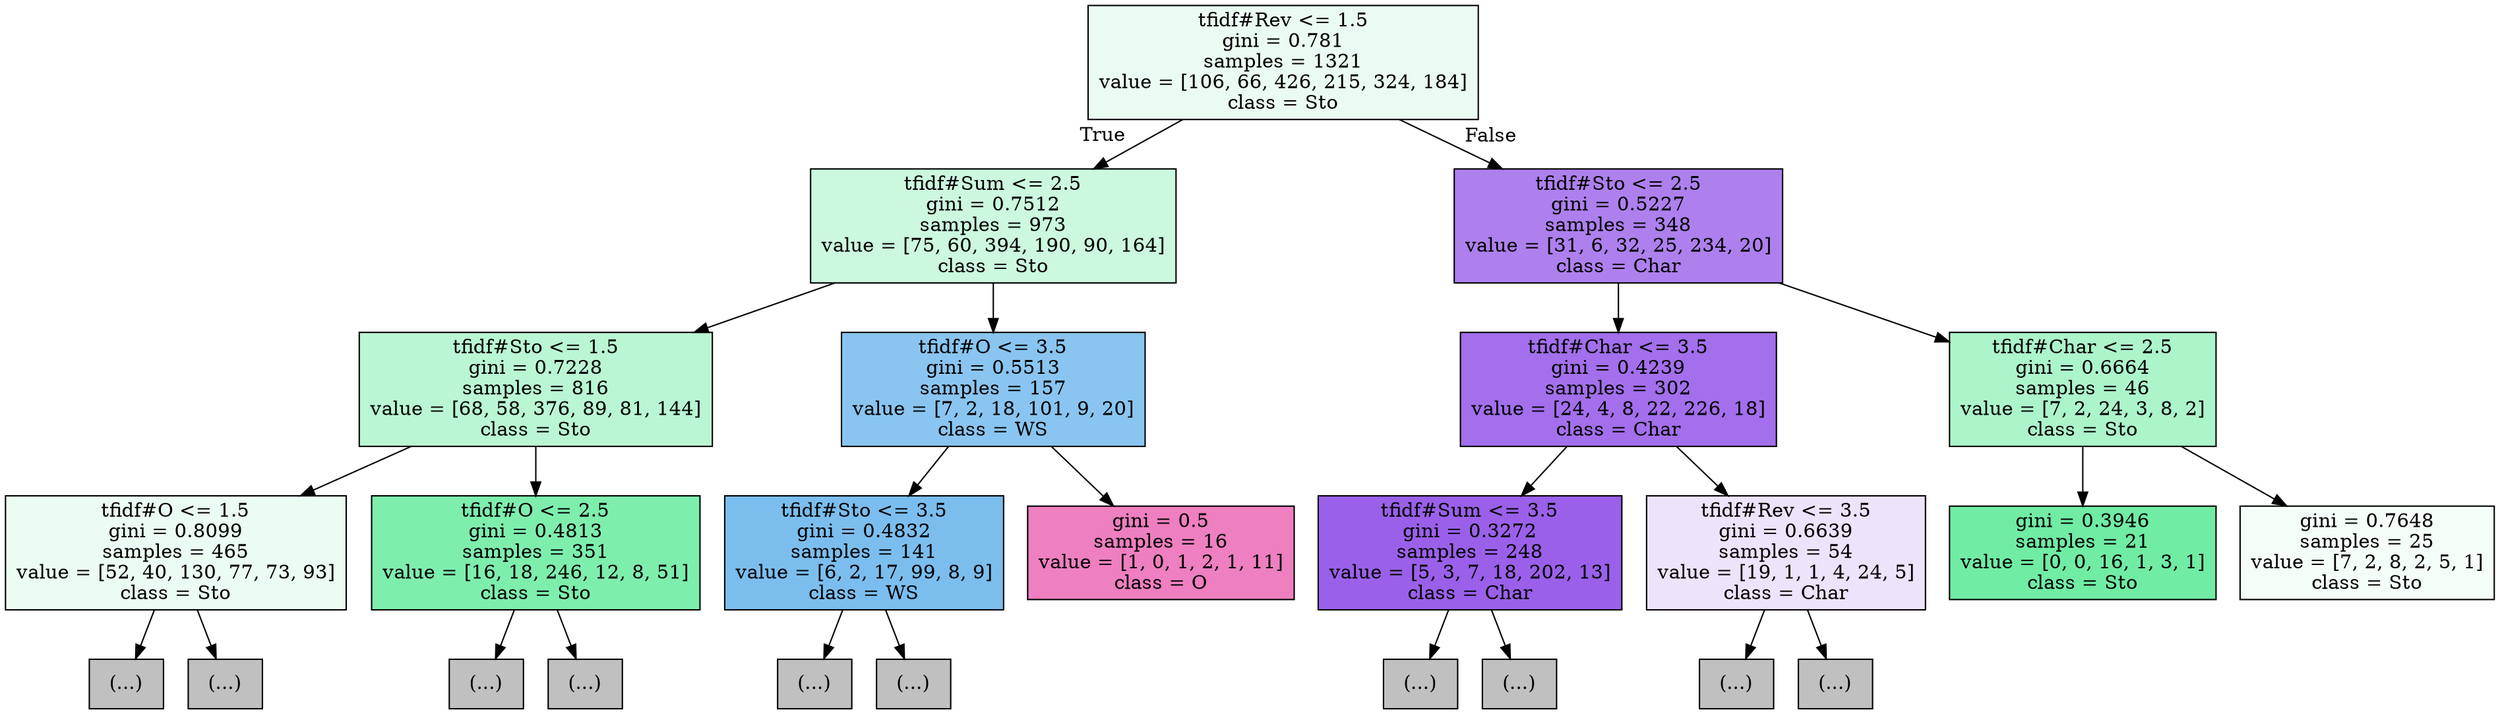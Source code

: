 digraph Tree {
node [shape=box, style="filled", color="black"] ;
0 [label="tfidf#Rev <= 1.5\ngini = 0.781\nsamples = 1321\nvalue = [106, 66, 426, 215, 324, 184]\nclass = Sto", fillcolor="#39e5811a"] ;
1 [label="tfidf#Sum <= 2.5\ngini = 0.7512\nsamples = 973\nvalue = [75, 60, 394, 190, 90, 164]\nclass = Sto", fillcolor="#39e58142"] ;
0 -> 1 [labeldistance=2.5, labelangle=45, headlabel="True"] ;
2 [label="tfidf#Sto <= 1.5\ngini = 0.7228\nsamples = 816\nvalue = [68, 58, 376, 89, 81, 144]\nclass = Sto", fillcolor="#39e58158"] ;
1 -> 2 ;
3 [label="tfidf#O <= 1.5\ngini = 0.8099\nsamples = 465\nvalue = [52, 40, 130, 77, 73, 93]\nclass = Sto", fillcolor="#39e58119"] ;
2 -> 3 ;
4 [label="(...)", fillcolor="#C0C0C0"] ;
3 -> 4 ;
39 [label="(...)", fillcolor="#C0C0C0"] ;
3 -> 39 ;
50 [label="tfidf#O <= 2.5\ngini = 0.4813\nsamples = 351\nvalue = [16, 18, 246, 12, 8, 51]\nclass = Sto", fillcolor="#39e581a6"] ;
2 -> 50 ;
51 [label="(...)", fillcolor="#C0C0C0"] ;
50 -> 51 ;
76 [label="(...)", fillcolor="#C0C0C0"] ;
50 -> 76 ;
83 [label="tfidf#O <= 3.5\ngini = 0.5513\nsamples = 157\nvalue = [7, 2, 18, 101, 9, 20]\nclass = WS", fillcolor="#399de597"] ;
1 -> 83 ;
84 [label="tfidf#Sto <= 3.5\ngini = 0.4832\nsamples = 141\nvalue = [6, 2, 17, 99, 8, 9]\nclass = WS", fillcolor="#399de5a9"] ;
83 -> 84 ;
85 [label="(...)", fillcolor="#C0C0C0"] ;
84 -> 85 ;
98 [label="(...)", fillcolor="#C0C0C0"] ;
84 -> 98 ;
99 [label="gini = 0.5\nsamples = 16\nvalue = [1, 0, 1, 2, 1, 11]\nclass = O", fillcolor="#e5399da4"] ;
83 -> 99 ;
100 [label="tfidf#Sto <= 2.5\ngini = 0.5227\nsamples = 348\nvalue = [31, 6, 32, 25, 234, 20]\nclass = Char", fillcolor="#8139e5a3"] ;
0 -> 100 [labeldistance=2.5, labelangle=-45, headlabel="False"] ;
101 [label="tfidf#Char <= 3.5\ngini = 0.4239\nsamples = 302\nvalue = [24, 4, 8, 22, 226, 18]\nclass = Char", fillcolor="#8139e5b9"] ;
100 -> 101 ;
102 [label="tfidf#Sum <= 3.5\ngini = 0.3272\nsamples = 248\nvalue = [5, 3, 7, 18, 202, 13]\nclass = Char", fillcolor="#8139e5cc"] ;
101 -> 102 ;
103 [label="(...)", fillcolor="#C0C0C0"] ;
102 -> 103 ;
124 [label="(...)", fillcolor="#C0C0C0"] ;
102 -> 124 ;
125 [label="tfidf#Rev <= 3.5\ngini = 0.6639\nsamples = 54\nvalue = [19, 1, 1, 4, 24, 5]\nclass = Char", fillcolor="#8139e524"] ;
101 -> 125 ;
126 [label="(...)", fillcolor="#C0C0C0"] ;
125 -> 126 ;
127 [label="(...)", fillcolor="#C0C0C0"] ;
125 -> 127 ;
130 [label="tfidf#Char <= 2.5\ngini = 0.6664\nsamples = 46\nvalue = [7, 2, 24, 3, 8, 2]\nclass = Sto", fillcolor="#39e5816b"] ;
100 -> 130 ;
131 [label="gini = 0.3946\nsamples = 21\nvalue = [0, 0, 16, 1, 3, 1]\nclass = Sto", fillcolor="#39e581b8"] ;
130 -> 131 ;
132 [label="gini = 0.7648\nsamples = 25\nvalue = [7, 2, 8, 2, 5, 1]\nclass = Sto", fillcolor="#39e5810e"] ;
130 -> 132 ;
}
